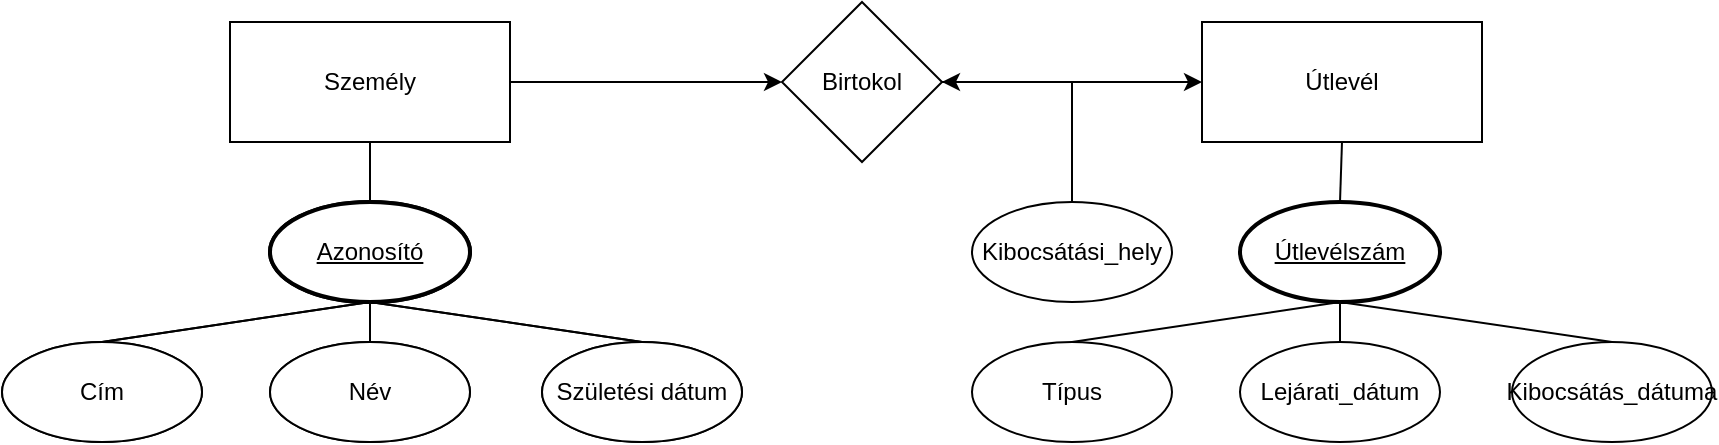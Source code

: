 <mxfile version="26.1.0">
  <diagram id="C5RBs43oDa-KdzZeNtuy" name="Page-1">
    <mxGraphModel dx="1050" dy="563" grid="1" gridSize="10" guides="1" tooltips="1" connect="1" arrows="1" fold="1" page="1" pageScale="1" pageWidth="827" pageHeight="1169" math="0" shadow="0">
      <root>
        <mxCell id="WIyWlLk6GJQsqaUBKTNV-0" />
        <mxCell id="WIyWlLk6GJQsqaUBKTNV-1" parent="WIyWlLk6GJQsqaUBKTNV-0" />
        <mxCell id="26hgnOmDoBsevOKm9sjL-0" value="Személy" style="html=1;dashed=0;whiteSpace=wrap;" vertex="1" parent="WIyWlLk6GJQsqaUBKTNV-1">
          <mxGeometry x="274" y="480" width="140" height="60" as="geometry" />
        </mxCell>
        <mxCell id="26hgnOmDoBsevOKm9sjL-1" value="Cím" style="ellipse;whiteSpace=wrap;html=1;" vertex="1" parent="WIyWlLk6GJQsqaUBKTNV-1">
          <mxGeometry x="160" y="640" width="100" height="50" as="geometry" />
        </mxCell>
        <mxCell id="26hgnOmDoBsevOKm9sjL-2" value="Születési dátum" style="ellipse;whiteSpace=wrap;html=1;" vertex="1" parent="WIyWlLk6GJQsqaUBKTNV-1">
          <mxGeometry x="430" y="640" width="100" height="50" as="geometry" />
        </mxCell>
        <mxCell id="26hgnOmDoBsevOKm9sjL-3" value="Név" style="ellipse;whiteSpace=wrap;html=1;" vertex="1" parent="WIyWlLk6GJQsqaUBKTNV-1">
          <mxGeometry x="294" y="640" width="100" height="50" as="geometry" />
        </mxCell>
        <mxCell id="26hgnOmDoBsevOKm9sjL-4" value="&lt;u&gt;Azonosító&lt;/u&gt;" style="ellipse;whiteSpace=wrap;html=1;strokeWidth=2;" vertex="1" parent="WIyWlLk6GJQsqaUBKTNV-1">
          <mxGeometry x="294" y="570" width="100" height="50" as="geometry" />
        </mxCell>
        <mxCell id="26hgnOmDoBsevOKm9sjL-6" value="" style="endArrow=none;html=1;rounded=0;entryX=0.5;entryY=1;entryDx=0;entryDy=0;" edge="1" parent="WIyWlLk6GJQsqaUBKTNV-1" target="26hgnOmDoBsevOKm9sjL-4">
          <mxGeometry width="50" height="50" relative="1" as="geometry">
            <mxPoint x="210" y="640" as="sourcePoint" />
            <mxPoint x="260" y="590" as="targetPoint" />
          </mxGeometry>
        </mxCell>
        <mxCell id="26hgnOmDoBsevOKm9sjL-7" value="" style="endArrow=none;html=1;rounded=0;entryX=0.5;entryY=1;entryDx=0;entryDy=0;exitX=0.5;exitY=0;exitDx=0;exitDy=0;" edge="1" parent="WIyWlLk6GJQsqaUBKTNV-1" source="26hgnOmDoBsevOKm9sjL-3" target="26hgnOmDoBsevOKm9sjL-4">
          <mxGeometry width="50" height="50" relative="1" as="geometry">
            <mxPoint x="220" y="650" as="sourcePoint" />
            <mxPoint x="354" y="630" as="targetPoint" />
          </mxGeometry>
        </mxCell>
        <mxCell id="26hgnOmDoBsevOKm9sjL-8" value="" style="endArrow=none;html=1;rounded=0;entryX=0.5;entryY=1;entryDx=0;entryDy=0;exitX=0.5;exitY=0;exitDx=0;exitDy=0;" edge="1" parent="WIyWlLk6GJQsqaUBKTNV-1" source="26hgnOmDoBsevOKm9sjL-2" target="26hgnOmDoBsevOKm9sjL-4">
          <mxGeometry width="50" height="50" relative="1" as="geometry">
            <mxPoint x="354" y="650" as="sourcePoint" />
            <mxPoint x="354" y="630" as="targetPoint" />
          </mxGeometry>
        </mxCell>
        <mxCell id="26hgnOmDoBsevOKm9sjL-9" value="" style="endArrow=none;html=1;rounded=0;exitX=0.5;exitY=0;exitDx=0;exitDy=0;entryX=0.5;entryY=1;entryDx=0;entryDy=0;" edge="1" parent="WIyWlLk6GJQsqaUBKTNV-1" source="26hgnOmDoBsevOKm9sjL-4" target="26hgnOmDoBsevOKm9sjL-0">
          <mxGeometry width="50" height="50" relative="1" as="geometry">
            <mxPoint x="390" y="570" as="sourcePoint" />
            <mxPoint x="440" y="520" as="targetPoint" />
          </mxGeometry>
        </mxCell>
        <mxCell id="26hgnOmDoBsevOKm9sjL-10" value="Útlevél" style="html=1;dashed=0;whiteSpace=wrap;" vertex="1" parent="WIyWlLk6GJQsqaUBKTNV-1">
          <mxGeometry x="760" y="480" width="140" height="60" as="geometry" />
        </mxCell>
        <mxCell id="26hgnOmDoBsevOKm9sjL-11" value="Cím" style="ellipse;whiteSpace=wrap;html=1;" vertex="1" parent="WIyWlLk6GJQsqaUBKTNV-1">
          <mxGeometry x="160" y="640" width="100" height="50" as="geometry" />
        </mxCell>
        <mxCell id="26hgnOmDoBsevOKm9sjL-12" value="Születési dátum" style="ellipse;whiteSpace=wrap;html=1;" vertex="1" parent="WIyWlLk6GJQsqaUBKTNV-1">
          <mxGeometry x="430" y="640" width="100" height="50" as="geometry" />
        </mxCell>
        <mxCell id="26hgnOmDoBsevOKm9sjL-13" value="Név" style="ellipse;whiteSpace=wrap;html=1;" vertex="1" parent="WIyWlLk6GJQsqaUBKTNV-1">
          <mxGeometry x="294" y="640" width="100" height="50" as="geometry" />
        </mxCell>
        <mxCell id="26hgnOmDoBsevOKm9sjL-14" value="&lt;u&gt;Azonosító&lt;/u&gt;" style="ellipse;whiteSpace=wrap;html=1;strokeWidth=2;" vertex="1" parent="WIyWlLk6GJQsqaUBKTNV-1">
          <mxGeometry x="294" y="570" width="100" height="50" as="geometry" />
        </mxCell>
        <mxCell id="26hgnOmDoBsevOKm9sjL-15" value="" style="endArrow=none;html=1;rounded=0;entryX=0.5;entryY=1;entryDx=0;entryDy=0;" edge="1" parent="WIyWlLk6GJQsqaUBKTNV-1" target="26hgnOmDoBsevOKm9sjL-14">
          <mxGeometry width="50" height="50" relative="1" as="geometry">
            <mxPoint x="210" y="640" as="sourcePoint" />
            <mxPoint x="260" y="590" as="targetPoint" />
          </mxGeometry>
        </mxCell>
        <mxCell id="26hgnOmDoBsevOKm9sjL-16" value="" style="endArrow=none;html=1;rounded=0;entryX=0.5;entryY=1;entryDx=0;entryDy=0;exitX=0.5;exitY=0;exitDx=0;exitDy=0;" edge="1" parent="WIyWlLk6GJQsqaUBKTNV-1" source="26hgnOmDoBsevOKm9sjL-13" target="26hgnOmDoBsevOKm9sjL-14">
          <mxGeometry width="50" height="50" relative="1" as="geometry">
            <mxPoint x="220" y="650" as="sourcePoint" />
            <mxPoint x="354" y="630" as="targetPoint" />
          </mxGeometry>
        </mxCell>
        <mxCell id="26hgnOmDoBsevOKm9sjL-17" value="" style="endArrow=none;html=1;rounded=0;entryX=0.5;entryY=1;entryDx=0;entryDy=0;exitX=0.5;exitY=0;exitDx=0;exitDy=0;" edge="1" parent="WIyWlLk6GJQsqaUBKTNV-1" source="26hgnOmDoBsevOKm9sjL-12" target="26hgnOmDoBsevOKm9sjL-14">
          <mxGeometry width="50" height="50" relative="1" as="geometry">
            <mxPoint x="354" y="650" as="sourcePoint" />
            <mxPoint x="354" y="630" as="targetPoint" />
          </mxGeometry>
        </mxCell>
        <mxCell id="26hgnOmDoBsevOKm9sjL-18" value="Típus" style="ellipse;whiteSpace=wrap;html=1;" vertex="1" parent="WIyWlLk6GJQsqaUBKTNV-1">
          <mxGeometry x="645" y="640" width="100" height="50" as="geometry" />
        </mxCell>
        <mxCell id="26hgnOmDoBsevOKm9sjL-19" value="Kibocsátás_dátuma" style="ellipse;whiteSpace=wrap;html=1;" vertex="1" parent="WIyWlLk6GJQsqaUBKTNV-1">
          <mxGeometry x="915" y="640" width="100" height="50" as="geometry" />
        </mxCell>
        <mxCell id="26hgnOmDoBsevOKm9sjL-20" value="Lejárati_dátum" style="ellipse;whiteSpace=wrap;html=1;" vertex="1" parent="WIyWlLk6GJQsqaUBKTNV-1">
          <mxGeometry x="779" y="640" width="100" height="50" as="geometry" />
        </mxCell>
        <mxCell id="26hgnOmDoBsevOKm9sjL-21" value="&lt;u&gt;Útlevélszám&lt;/u&gt;" style="ellipse;whiteSpace=wrap;html=1;strokeWidth=2;" vertex="1" parent="WIyWlLk6GJQsqaUBKTNV-1">
          <mxGeometry x="779" y="570" width="100" height="50" as="geometry" />
        </mxCell>
        <mxCell id="26hgnOmDoBsevOKm9sjL-22" value="" style="endArrow=none;html=1;rounded=0;entryX=0.5;entryY=1;entryDx=0;entryDy=0;" edge="1" parent="WIyWlLk6GJQsqaUBKTNV-1" target="26hgnOmDoBsevOKm9sjL-21">
          <mxGeometry width="50" height="50" relative="1" as="geometry">
            <mxPoint x="695" y="640" as="sourcePoint" />
            <mxPoint x="745" y="590" as="targetPoint" />
          </mxGeometry>
        </mxCell>
        <mxCell id="26hgnOmDoBsevOKm9sjL-23" value="" style="endArrow=none;html=1;rounded=0;entryX=0.5;entryY=1;entryDx=0;entryDy=0;exitX=0.5;exitY=0;exitDx=0;exitDy=0;" edge="1" parent="WIyWlLk6GJQsqaUBKTNV-1" source="26hgnOmDoBsevOKm9sjL-20" target="26hgnOmDoBsevOKm9sjL-21">
          <mxGeometry width="50" height="50" relative="1" as="geometry">
            <mxPoint x="705" y="650" as="sourcePoint" />
            <mxPoint x="839" y="630" as="targetPoint" />
          </mxGeometry>
        </mxCell>
        <mxCell id="26hgnOmDoBsevOKm9sjL-24" value="" style="endArrow=none;html=1;rounded=0;entryX=0.5;entryY=1;entryDx=0;entryDy=0;exitX=0.5;exitY=0;exitDx=0;exitDy=0;" edge="1" parent="WIyWlLk6GJQsqaUBKTNV-1" source="26hgnOmDoBsevOKm9sjL-19" target="26hgnOmDoBsevOKm9sjL-21">
          <mxGeometry width="50" height="50" relative="1" as="geometry">
            <mxPoint x="839" y="650" as="sourcePoint" />
            <mxPoint x="839" y="630" as="targetPoint" />
          </mxGeometry>
        </mxCell>
        <mxCell id="26hgnOmDoBsevOKm9sjL-25" value="" style="endArrow=none;html=1;rounded=0;exitX=0.5;exitY=0;exitDx=0;exitDy=0;entryX=0.5;entryY=1;entryDx=0;entryDy=0;" edge="1" parent="WIyWlLk6GJQsqaUBKTNV-1" source="26hgnOmDoBsevOKm9sjL-21" target="26hgnOmDoBsevOKm9sjL-10">
          <mxGeometry width="50" height="50" relative="1" as="geometry">
            <mxPoint x="550" y="570" as="sourcePoint" />
            <mxPoint x="600" y="520" as="targetPoint" />
          </mxGeometry>
        </mxCell>
        <mxCell id="26hgnOmDoBsevOKm9sjL-26" value="Birtokol" style="rhombus;whiteSpace=wrap;html=1;" vertex="1" parent="WIyWlLk6GJQsqaUBKTNV-1">
          <mxGeometry x="550" y="470" width="80" height="80" as="geometry" />
        </mxCell>
        <mxCell id="26hgnOmDoBsevOKm9sjL-27" value="" style="endArrow=classic;html=1;rounded=0;exitX=1;exitY=0.5;exitDx=0;exitDy=0;entryX=0;entryY=0.5;entryDx=0;entryDy=0;" edge="1" parent="WIyWlLk6GJQsqaUBKTNV-1" source="26hgnOmDoBsevOKm9sjL-0" target="26hgnOmDoBsevOKm9sjL-26">
          <mxGeometry width="50" height="50" relative="1" as="geometry">
            <mxPoint x="550" y="570" as="sourcePoint" />
            <mxPoint x="600" y="520" as="targetPoint" />
          </mxGeometry>
        </mxCell>
        <mxCell id="26hgnOmDoBsevOKm9sjL-28" value="" style="endArrow=classic;html=1;rounded=0;exitX=1;exitY=0.5;exitDx=0;exitDy=0;entryX=0;entryY=0.5;entryDx=0;entryDy=0;" edge="1" parent="WIyWlLk6GJQsqaUBKTNV-1" source="26hgnOmDoBsevOKm9sjL-26" target="26hgnOmDoBsevOKm9sjL-10">
          <mxGeometry width="50" height="50" relative="1" as="geometry">
            <mxPoint x="424" y="520" as="sourcePoint" />
            <mxPoint x="560" y="520" as="targetPoint" />
          </mxGeometry>
        </mxCell>
        <mxCell id="26hgnOmDoBsevOKm9sjL-29" value="" style="endArrow=classic;html=1;rounded=0;entryX=1;entryY=0.5;entryDx=0;entryDy=0;" edge="1" parent="WIyWlLk6GJQsqaUBKTNV-1" target="26hgnOmDoBsevOKm9sjL-26">
          <mxGeometry width="50" height="50" relative="1" as="geometry">
            <mxPoint x="710" y="510" as="sourcePoint" />
            <mxPoint x="745" y="569" as="targetPoint" />
          </mxGeometry>
        </mxCell>
        <mxCell id="26hgnOmDoBsevOKm9sjL-30" value="Kibocsátási_hely" style="ellipse;whiteSpace=wrap;html=1;" vertex="1" parent="WIyWlLk6GJQsqaUBKTNV-1">
          <mxGeometry x="645" y="570" width="100" height="50" as="geometry" />
        </mxCell>
        <mxCell id="26hgnOmDoBsevOKm9sjL-31" value="" style="endArrow=none;html=1;rounded=0;exitX=0.5;exitY=0;exitDx=0;exitDy=0;" edge="1" parent="WIyWlLk6GJQsqaUBKTNV-1" source="26hgnOmDoBsevOKm9sjL-30">
          <mxGeometry width="50" height="50" relative="1" as="geometry">
            <mxPoint x="550" y="570" as="sourcePoint" />
            <mxPoint x="695" y="510" as="targetPoint" />
          </mxGeometry>
        </mxCell>
      </root>
    </mxGraphModel>
  </diagram>
</mxfile>
